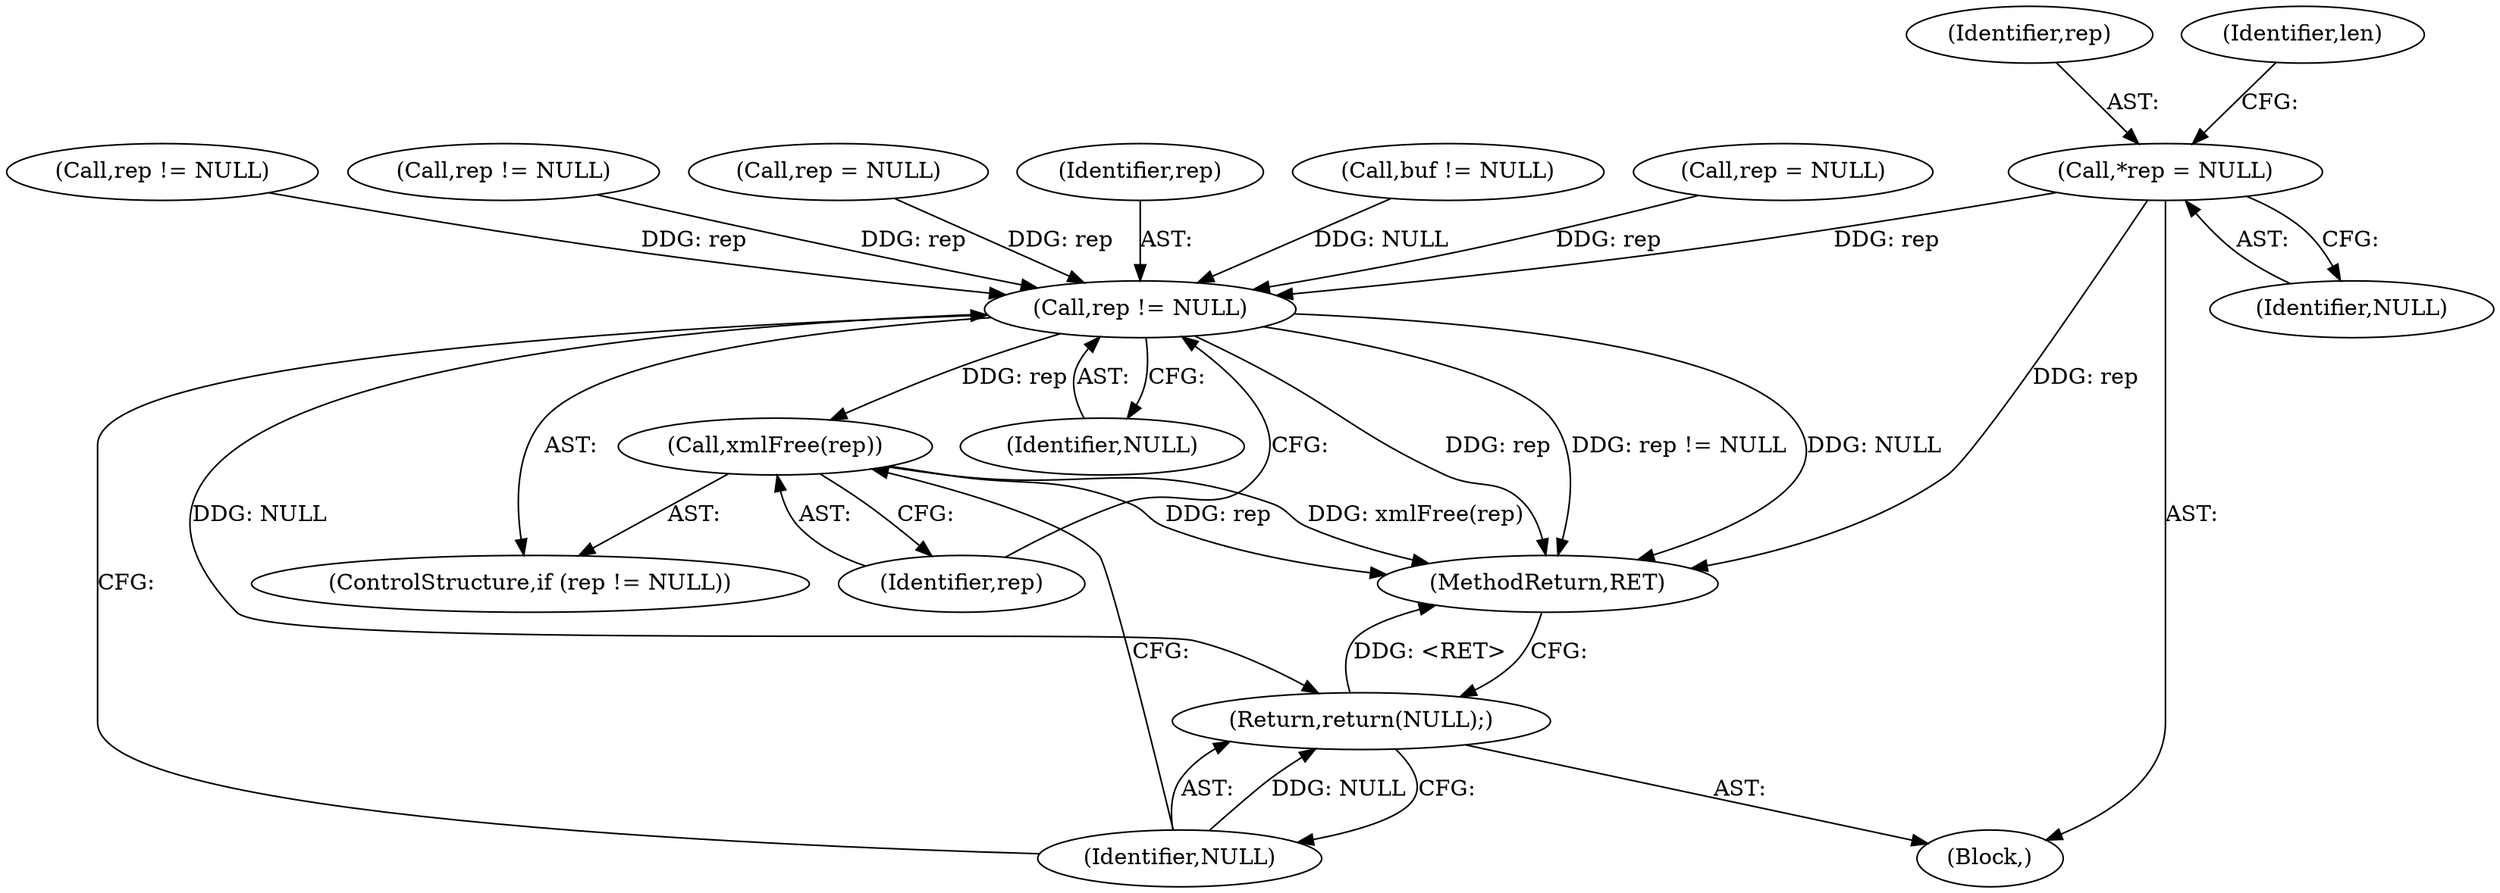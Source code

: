 digraph "0_Chrome_d0947db40187f4708c58e64cbd6013faf9eddeed_0@pointer" {
"1000121" [label="(Call,*rep = NULL)"];
"1000819" [label="(Call,rep != NULL)"];
"1000822" [label="(Call,xmlFree(rep))"];
"1000824" [label="(Return,return(NULL);)"];
"1000122" [label="(Identifier,rep)"];
"1000826" [label="(MethodReturn,RET)"];
"1000825" [label="(Identifier,NULL)"];
"1000527" [label="(Call,rep = NULL)"];
"1000820" [label="(Identifier,rep)"];
"1000126" [label="(Identifier,len)"];
"1000813" [label="(Call,buf != NULL)"];
"1000823" [label="(Identifier,rep)"];
"1000824" [label="(Return,return(NULL);)"];
"1000121" [label="(Call,*rep = NULL)"];
"1000818" [label="(ControlStructure,if (rep != NULL))"];
"1000819" [label="(Call,rep != NULL)"];
"1000608" [label="(Call,rep = NULL)"];
"1000822" [label="(Call,xmlFree(rep))"];
"1000111" [label="(Block,)"];
"1000469" [label="(Call,rep != NULL)"];
"1000821" [label="(Identifier,NULL)"];
"1000123" [label="(Identifier,NULL)"];
"1000602" [label="(Call,rep != NULL)"];
"1000121" -> "1000111"  [label="AST: "];
"1000121" -> "1000123"  [label="CFG: "];
"1000122" -> "1000121"  [label="AST: "];
"1000123" -> "1000121"  [label="AST: "];
"1000126" -> "1000121"  [label="CFG: "];
"1000121" -> "1000826"  [label="DDG: rep"];
"1000121" -> "1000819"  [label="DDG: rep"];
"1000819" -> "1000818"  [label="AST: "];
"1000819" -> "1000821"  [label="CFG: "];
"1000820" -> "1000819"  [label="AST: "];
"1000821" -> "1000819"  [label="AST: "];
"1000823" -> "1000819"  [label="CFG: "];
"1000825" -> "1000819"  [label="CFG: "];
"1000819" -> "1000826"  [label="DDG: rep"];
"1000819" -> "1000826"  [label="DDG: rep != NULL"];
"1000819" -> "1000826"  [label="DDG: NULL"];
"1000527" -> "1000819"  [label="DDG: rep"];
"1000602" -> "1000819"  [label="DDG: rep"];
"1000608" -> "1000819"  [label="DDG: rep"];
"1000469" -> "1000819"  [label="DDG: rep"];
"1000813" -> "1000819"  [label="DDG: NULL"];
"1000819" -> "1000822"  [label="DDG: rep"];
"1000819" -> "1000824"  [label="DDG: NULL"];
"1000822" -> "1000818"  [label="AST: "];
"1000822" -> "1000823"  [label="CFG: "];
"1000823" -> "1000822"  [label="AST: "];
"1000825" -> "1000822"  [label="CFG: "];
"1000822" -> "1000826"  [label="DDG: rep"];
"1000822" -> "1000826"  [label="DDG: xmlFree(rep)"];
"1000824" -> "1000111"  [label="AST: "];
"1000824" -> "1000825"  [label="CFG: "];
"1000825" -> "1000824"  [label="AST: "];
"1000826" -> "1000824"  [label="CFG: "];
"1000824" -> "1000826"  [label="DDG: <RET>"];
"1000825" -> "1000824"  [label="DDG: NULL"];
}

